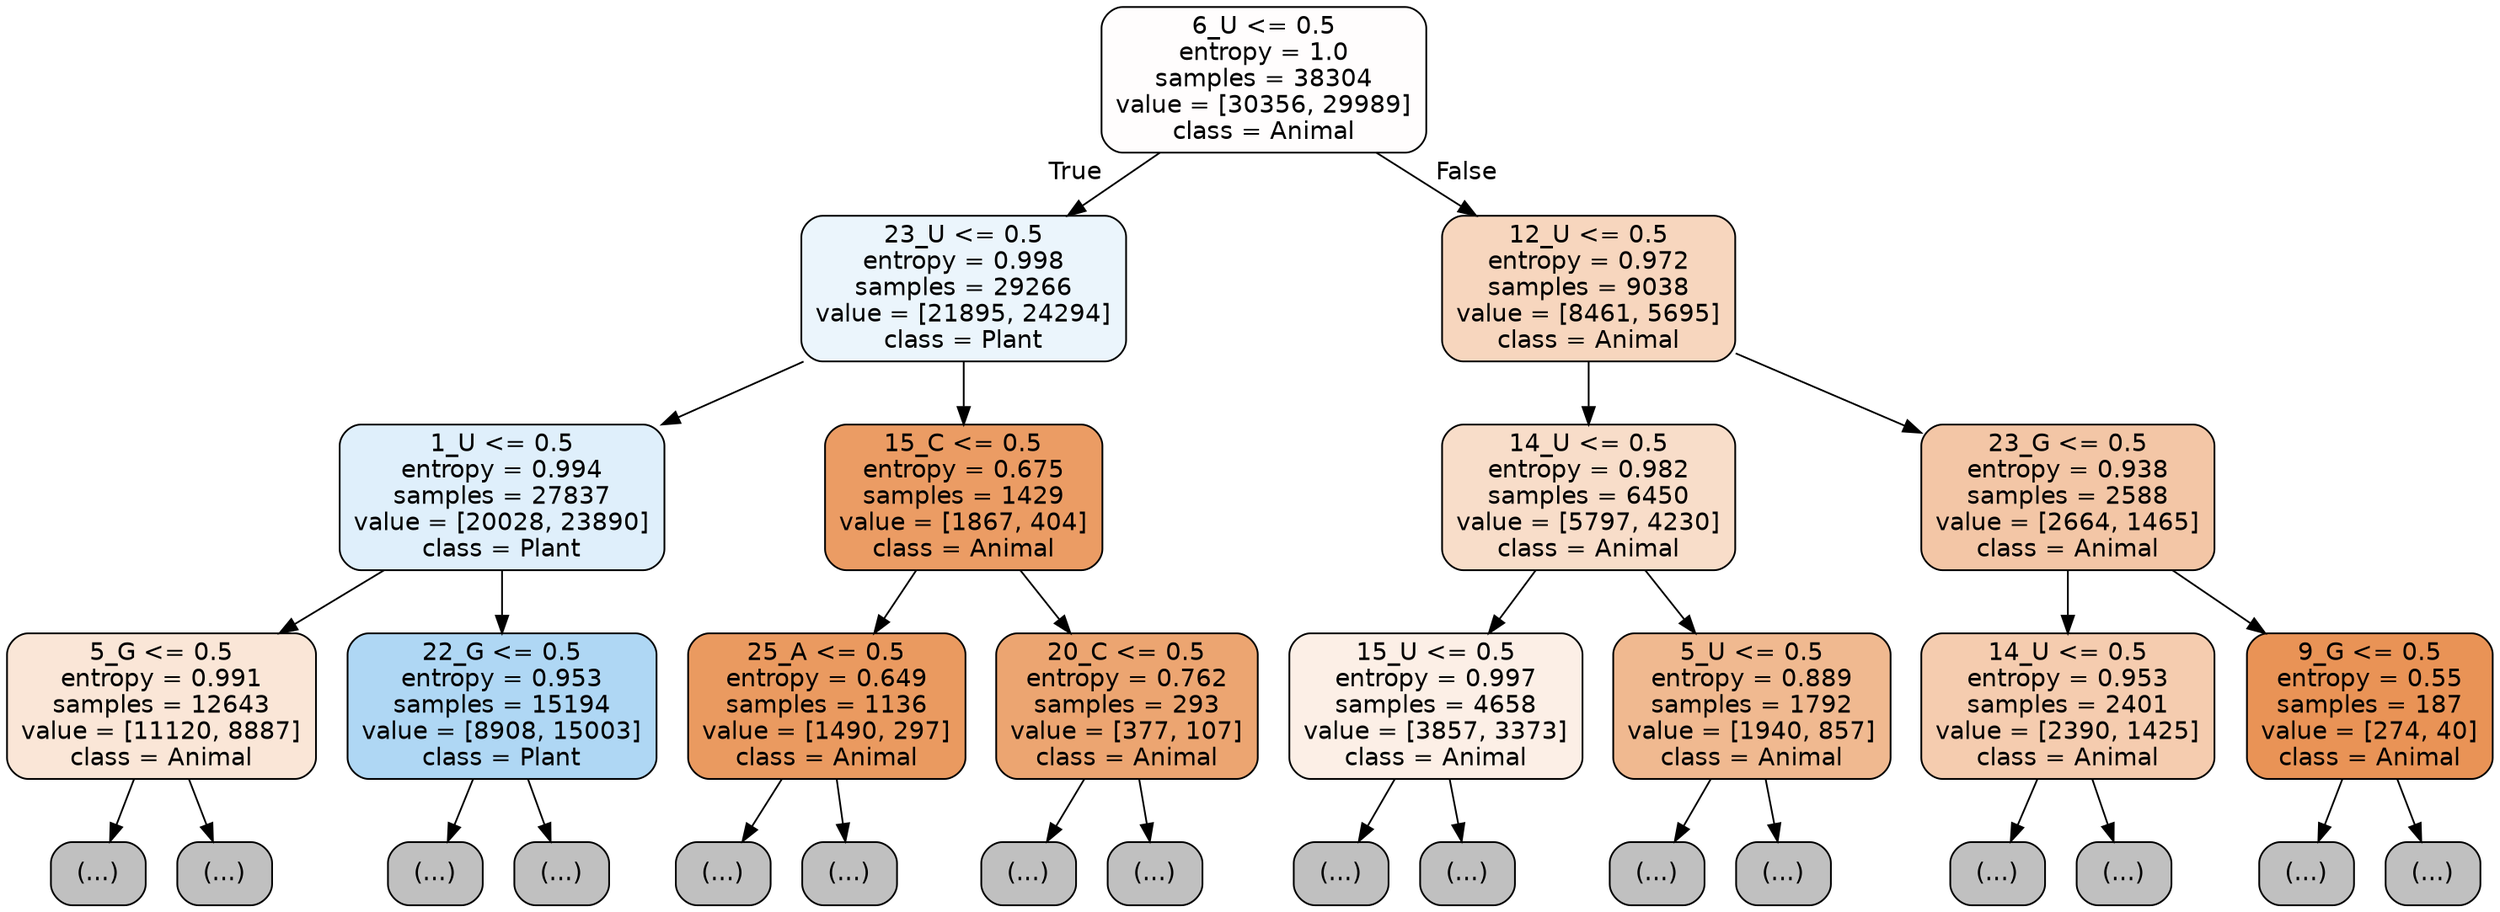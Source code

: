 digraph Tree {
node [shape=box, style="filled, rounded", color="black", fontname="helvetica"] ;
edge [fontname="helvetica"] ;
0 [label="6_U <= 0.5\nentropy = 1.0\nsamples = 38304\nvalue = [30356, 29989]\nclass = Animal", fillcolor="#fffdfd"] ;
1 [label="23_U <= 0.5\nentropy = 0.998\nsamples = 29266\nvalue = [21895, 24294]\nclass = Plant", fillcolor="#ebf5fc"] ;
0 -> 1 [labeldistance=2.5, labelangle=45, headlabel="True"] ;
2 [label="1_U <= 0.5\nentropy = 0.994\nsamples = 27837\nvalue = [20028, 23890]\nclass = Plant", fillcolor="#dfeffb"] ;
1 -> 2 ;
3 [label="5_G <= 0.5\nentropy = 0.991\nsamples = 12643\nvalue = [11120, 8887]\nclass = Animal", fillcolor="#fae6d7"] ;
2 -> 3 ;
4 [label="(...)", fillcolor="#C0C0C0"] ;
3 -> 4 ;
4719 [label="(...)", fillcolor="#C0C0C0"] ;
3 -> 4719 ;
6750 [label="22_G <= 0.5\nentropy = 0.953\nsamples = 15194\nvalue = [8908, 15003]\nclass = Plant", fillcolor="#afd7f4"] ;
2 -> 6750 ;
6751 [label="(...)", fillcolor="#C0C0C0"] ;
6750 -> 6751 ;
11368 [label="(...)", fillcolor="#C0C0C0"] ;
6750 -> 11368 ;
11913 [label="15_C <= 0.5\nentropy = 0.675\nsamples = 1429\nvalue = [1867, 404]\nclass = Animal", fillcolor="#eb9c64"] ;
1 -> 11913 ;
11914 [label="25_A <= 0.5\nentropy = 0.649\nsamples = 1136\nvalue = [1490, 297]\nclass = Animal", fillcolor="#ea9a60"] ;
11913 -> 11914 ;
11915 [label="(...)", fillcolor="#C0C0C0"] ;
11914 -> 11915 ;
12344 [label="(...)", fillcolor="#C0C0C0"] ;
11914 -> 12344 ;
12361 [label="20_C <= 0.5\nentropy = 0.762\nsamples = 293\nvalue = [377, 107]\nclass = Animal", fillcolor="#eca571"] ;
11913 -> 12361 ;
12362 [label="(...)", fillcolor="#C0C0C0"] ;
12361 -> 12362 ;
12471 [label="(...)", fillcolor="#C0C0C0"] ;
12361 -> 12471 ;
12498 [label="12_U <= 0.5\nentropy = 0.972\nsamples = 9038\nvalue = [8461, 5695]\nclass = Animal", fillcolor="#f7d6be"] ;
0 -> 12498 [labeldistance=2.5, labelangle=-45, headlabel="False"] ;
12499 [label="14_U <= 0.5\nentropy = 0.982\nsamples = 6450\nvalue = [5797, 4230]\nclass = Animal", fillcolor="#f8ddc9"] ;
12498 -> 12499 ;
12500 [label="15_U <= 0.5\nentropy = 0.997\nsamples = 4658\nvalue = [3857, 3373]\nclass = Animal", fillcolor="#fcefe6"] ;
12499 -> 12500 ;
12501 [label="(...)", fillcolor="#C0C0C0"] ;
12500 -> 12501 ;
14140 [label="(...)", fillcolor="#C0C0C0"] ;
12500 -> 14140 ;
14833 [label="5_U <= 0.5\nentropy = 0.889\nsamples = 1792\nvalue = [1940, 857]\nclass = Animal", fillcolor="#f0b990"] ;
12499 -> 14833 ;
14834 [label="(...)", fillcolor="#C0C0C0"] ;
14833 -> 14834 ;
15565 [label="(...)", fillcolor="#C0C0C0"] ;
14833 -> 15565 ;
15788 [label="23_G <= 0.5\nentropy = 0.938\nsamples = 2588\nvalue = [2664, 1465]\nclass = Animal", fillcolor="#f3c6a6"] ;
12498 -> 15788 ;
15789 [label="14_U <= 0.5\nentropy = 0.953\nsamples = 2401\nvalue = [2390, 1425]\nclass = Animal", fillcolor="#f5ccaf"] ;
15788 -> 15789 ;
15790 [label="(...)", fillcolor="#C0C0C0"] ;
15789 -> 15790 ;
16729 [label="(...)", fillcolor="#C0C0C0"] ;
15789 -> 16729 ;
17124 [label="9_G <= 0.5\nentropy = 0.55\nsamples = 187\nvalue = [274, 40]\nclass = Animal", fillcolor="#e99356"] ;
15788 -> 17124 ;
17125 [label="(...)", fillcolor="#C0C0C0"] ;
17124 -> 17125 ;
17166 [label="(...)", fillcolor="#C0C0C0"] ;
17124 -> 17166 ;
}